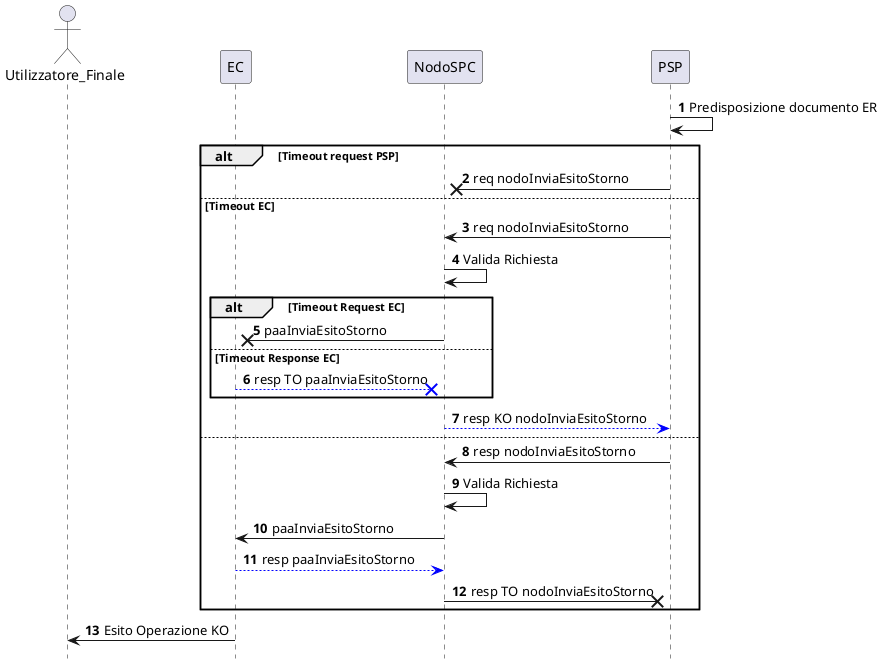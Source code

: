 @startuml
hide footbox
autonumber
actor Utilizzatore_Finale
participant EC
participant NodoSPC
participant PSP

PSP->PSP: Predisposizione documento ER



alt  Timeout request PSP
PSP -x NodoSPC: req nodoInviaEsitoStorno

else   Timeout EC 
PSP -> NodoSPC: req nodoInviaEsitoStorno
NodoSPC -> NodoSPC : Valida Richiesta

alt Timeout Request EC
NodoSPC -x EC : paaInviaEsitoStorno

else Timeout Response EC
EC -[#blue]-x NodoSPC : resp TO paaInviaEsitoStorno
end

NodoSPC -[#blue]-> PSP : resp KO nodoInviaEsitoStorno



else

PSP -> NodoSPC : resp nodoInviaEsitoStorno
NodoSPC -> NodoSPC : Valida Richiesta 
NodoSPC -> EC : paaInviaEsitoStorno
EC -[#blue]-> NodoSPC : resp paaInviaEsitoStorno
NodoSPC -x PSP : resp TO nodoInviaEsitoStorno
end

EC -> Utilizzatore_Finale: Esito Operazione KO

